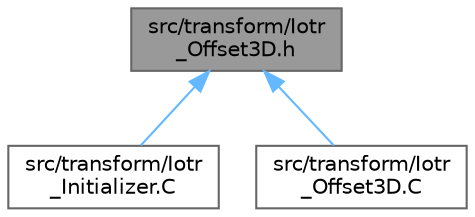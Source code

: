 digraph "src/transform/Iotr_Offset3D.h"
{
 // INTERACTIVE_SVG=YES
 // LATEX_PDF_SIZE
  bgcolor="transparent";
  edge [fontname=Helvetica,fontsize=10,labelfontname=Helvetica,labelfontsize=10];
  node [fontname=Helvetica,fontsize=10,shape=box,height=0.2,width=0.4];
  Node1 [id="Node000001",label="src/transform/Iotr\l_Offset3D.h",height=0.2,width=0.4,color="gray40", fillcolor="grey60", style="filled", fontcolor="black",tooltip=" "];
  Node1 -> Node2 [id="edge1_Node000001_Node000002",dir="back",color="steelblue1",style="solid",tooltip=" "];
  Node2 [id="Node000002",label="src/transform/Iotr\l_Initializer.C",height=0.2,width=0.4,color="grey40", fillcolor="white", style="filled",URL="$Iotr__Initializer_8C.html",tooltip=" "];
  Node1 -> Node3 [id="edge2_Node000001_Node000003",dir="back",color="steelblue1",style="solid",tooltip=" "];
  Node3 [id="Node000003",label="src/transform/Iotr\l_Offset3D.C",height=0.2,width=0.4,color="grey40", fillcolor="white", style="filled",URL="$Iotr__Offset3D_8C.html",tooltip=" "];
}
